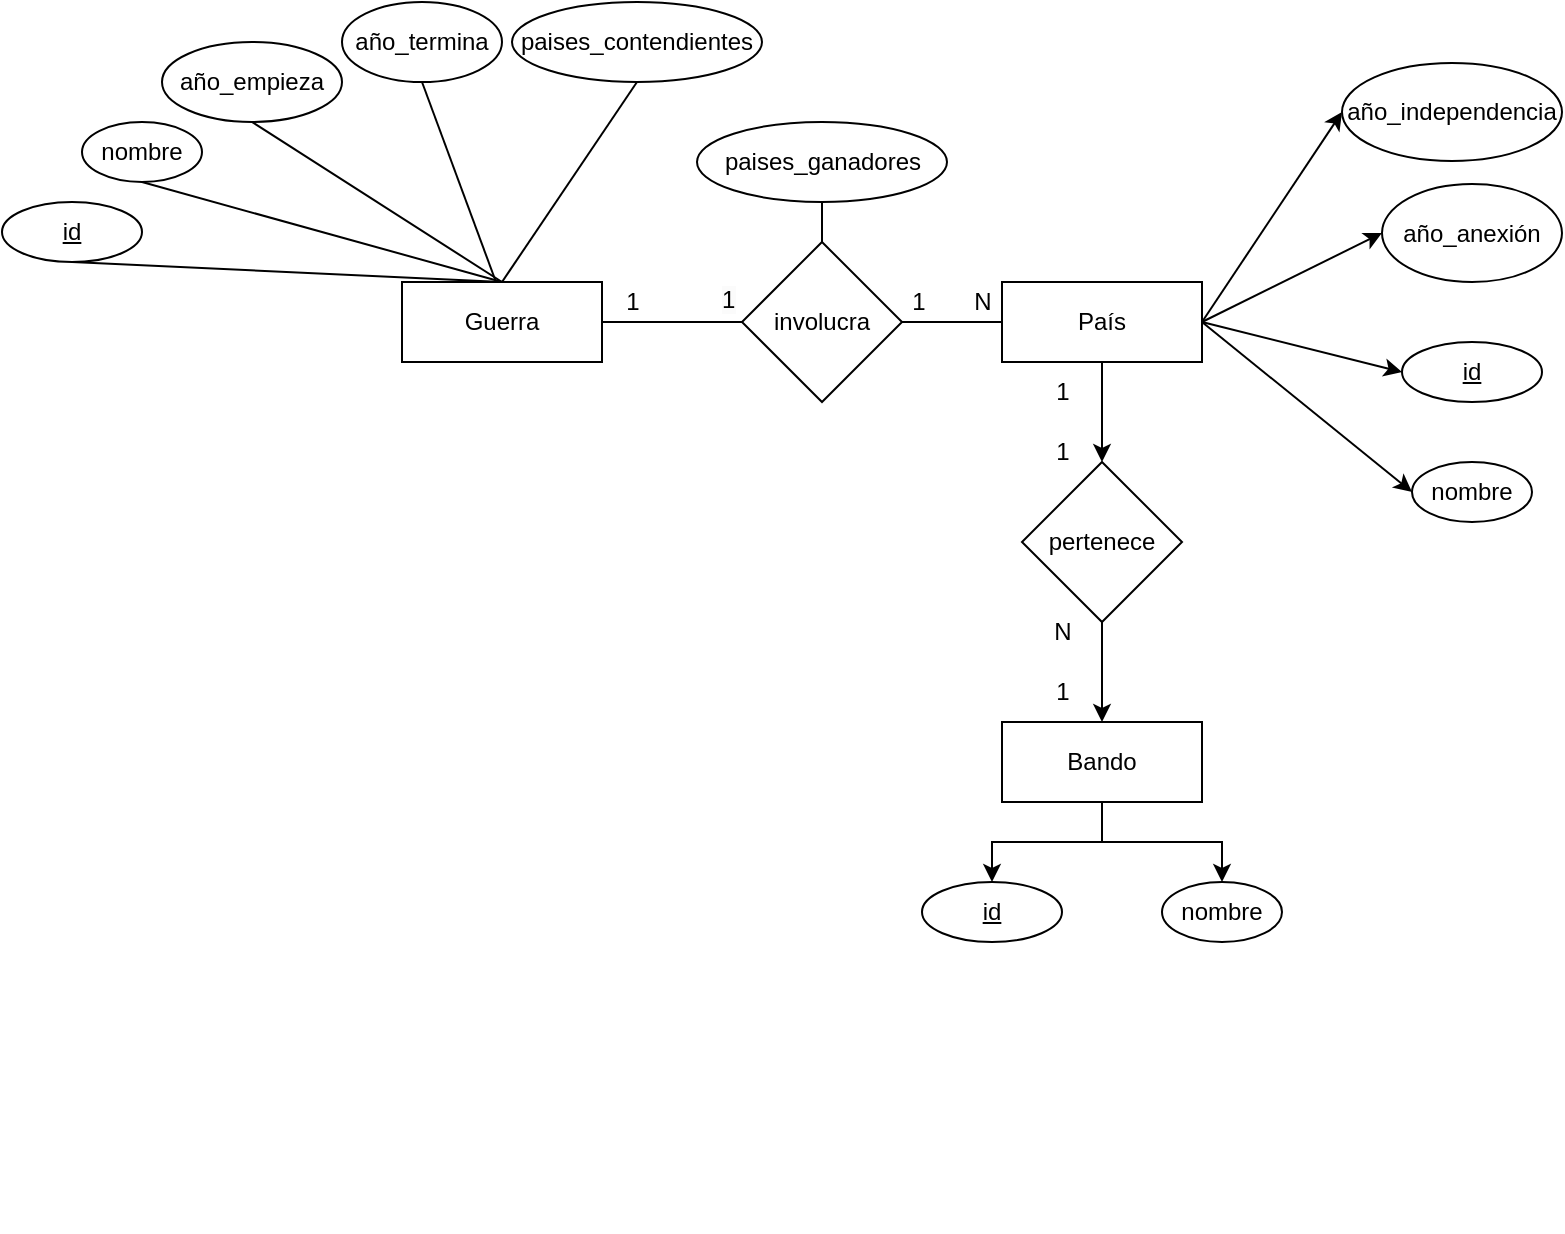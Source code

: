 <mxfile version="22.0.4" type="github">
  <diagram id="R2lEEEUBdFMjLlhIrx00" name="Page-1">
    <mxGraphModel dx="1562" dy="780" grid="1" gridSize="10" guides="1" tooltips="1" connect="1" arrows="1" fold="1" page="1" pageScale="1" pageWidth="850" pageHeight="1100" math="0" shadow="0" extFonts="Permanent Marker^https://fonts.googleapis.com/css?family=Permanent+Marker">
      <root>
        <mxCell id="0" />
        <mxCell id="1" parent="0" />
        <mxCell id="YkcznSgwTEbrxmabwpMd-50" style="edgeStyle=orthogonalEdgeStyle;rounded=0;orthogonalLoop=1;jettySize=auto;html=1;entryX=0.5;entryY=0;entryDx=0;entryDy=0;exitX=0.5;exitY=1;exitDx=0;exitDy=0;" parent="1" source="Iet_jWAJXBXSNBwaDiyG-2" target="YkcznSgwTEbrxmabwpMd-16" edge="1">
          <mxGeometry relative="1" as="geometry" />
        </mxCell>
        <mxCell id="Iet_jWAJXBXSNBwaDiyG-1" value="Guerra" style="whiteSpace=wrap;html=1;align=center;" parent="1" vertex="1">
          <mxGeometry x="80" y="180" width="100" height="40" as="geometry" />
        </mxCell>
        <mxCell id="YkcznSgwTEbrxmabwpMd-28" style="rounded=0;orthogonalLoop=1;jettySize=auto;html=1;entryX=0;entryY=0.5;entryDx=0;entryDy=0;exitX=1;exitY=0.5;exitDx=0;exitDy=0;" parent="1" source="Iet_jWAJXBXSNBwaDiyG-2" target="v6sRIm-AOsYsS7XoriZ_-8" edge="1">
          <mxGeometry relative="1" as="geometry" />
        </mxCell>
        <mxCell id="Iet_jWAJXBXSNBwaDiyG-2" value="País" style="whiteSpace=wrap;html=1;align=center;" parent="1" vertex="1">
          <mxGeometry x="380" y="180" width="100" height="40" as="geometry" />
        </mxCell>
        <mxCell id="AuWt5UhLa8Dw6wnDY-w8-2" value="año_empieza" style="ellipse;whiteSpace=wrap;html=1;" parent="1" vertex="1">
          <mxGeometry x="-40" y="60" width="90" height="40" as="geometry" />
        </mxCell>
        <mxCell id="Iet_jWAJXBXSNBwaDiyG-6" value="&lt;u&gt;id&lt;/u&gt;" style="ellipse;whiteSpace=wrap;html=1;align=center;" parent="1" vertex="1">
          <mxGeometry x="-120" y="140" width="70" height="30" as="geometry" />
        </mxCell>
        <mxCell id="AuWt5UhLa8Dw6wnDY-w8-1" value="año_termina" style="ellipse;whiteSpace=wrap;html=1;" parent="1" vertex="1">
          <mxGeometry x="50" y="40" width="80" height="40" as="geometry" />
        </mxCell>
        <mxCell id="Iet_jWAJXBXSNBwaDiyG-7" value="nombre" style="ellipse;whiteSpace=wrap;html=1;align=center;" parent="1" vertex="1">
          <mxGeometry x="-80" y="100" width="60" height="30" as="geometry" />
        </mxCell>
        <mxCell id="YkcznSgwTEbrxmabwpMd-1" value="" style="endArrow=none;html=1;rounded=0;entryX=1;entryY=0.5;entryDx=0;entryDy=0;" parent="1" target="Iet_jWAJXBXSNBwaDiyG-1" edge="1">
          <mxGeometry relative="1" as="geometry">
            <mxPoint x="250" y="200" as="sourcePoint" />
            <mxPoint x="140" y="190" as="targetPoint" />
          </mxGeometry>
        </mxCell>
        <mxCell id="YkcznSgwTEbrxmabwpMd-2" value="" style="endArrow=none;html=1;rounded=0;exitX=0;exitY=0.5;exitDx=0;exitDy=0;entryX=1;entryY=0.5;entryDx=0;entryDy=0;" parent="1" source="Iet_jWAJXBXSNBwaDiyG-2" target="YkcznSgwTEbrxmabwpMd-3" edge="1">
          <mxGeometry relative="1" as="geometry">
            <mxPoint x="250" y="210" as="sourcePoint" />
            <mxPoint x="350" y="200" as="targetPoint" />
          </mxGeometry>
        </mxCell>
        <mxCell id="YkcznSgwTEbrxmabwpMd-3" value="involucra" style="rhombus;whiteSpace=wrap;html=1;" parent="1" vertex="1">
          <mxGeometry x="250" y="160" width="80" height="80" as="geometry" />
        </mxCell>
        <mxCell id="YkcznSgwTEbrxmabwpMd-4" value="paises_contendientes" style="ellipse;whiteSpace=wrap;html=1;" parent="1" vertex="1">
          <mxGeometry x="135" y="40" width="125" height="40" as="geometry" />
        </mxCell>
        <mxCell id="YkcznSgwTEbrxmabwpMd-5" value="" style="endArrow=none;html=1;rounded=0;entryX=0.5;entryY=0;entryDx=0;entryDy=0;exitX=0.5;exitY=1;exitDx=0;exitDy=0;" parent="1" source="YkcznSgwTEbrxmabwpMd-4" target="Iet_jWAJXBXSNBwaDiyG-1" edge="1">
          <mxGeometry relative="1" as="geometry">
            <mxPoint x="15" y="140" as="sourcePoint" />
            <mxPoint x="140" y="190" as="targetPoint" />
          </mxGeometry>
        </mxCell>
        <mxCell id="YkcznSgwTEbrxmabwpMd-6" value="paises_ganadores" style="ellipse;whiteSpace=wrap;html=1;" parent="1" vertex="1">
          <mxGeometry x="227.5" y="100" width="125" height="40" as="geometry" />
        </mxCell>
        <mxCell id="YkcznSgwTEbrxmabwpMd-7" value="" style="endArrow=none;html=1;rounded=0;entryX=0.5;entryY=0;entryDx=0;entryDy=0;exitX=0.5;exitY=1;exitDx=0;exitDy=0;" parent="1" source="YkcznSgwTEbrxmabwpMd-6" target="YkcznSgwTEbrxmabwpMd-3" edge="1">
          <mxGeometry relative="1" as="geometry">
            <mxPoint x="283" y="100" as="sourcePoint" />
            <mxPoint x="140" y="190" as="targetPoint" />
          </mxGeometry>
        </mxCell>
        <mxCell id="YkcznSgwTEbrxmabwpMd-10" value="&lt;div style=&quot;font-size: 17px;&quot;&gt;&lt;br&gt;&lt;/div&gt;" style="text;html=1;align=center;verticalAlign=middle;resizable=0;points=[];autosize=1;strokeColor=none;fillColor=none;" parent="1" vertex="1">
          <mxGeometry x="125" y="625" width="20" height="30" as="geometry" />
        </mxCell>
        <mxCell id="YkcznSgwTEbrxmabwpMd-51" style="edgeStyle=orthogonalEdgeStyle;rounded=0;orthogonalLoop=1;jettySize=auto;html=1;entryX=0.5;entryY=0;entryDx=0;entryDy=0;" parent="1" source="YkcznSgwTEbrxmabwpMd-16" target="YkcznSgwTEbrxmabwpMd-42" edge="1">
          <mxGeometry relative="1" as="geometry" />
        </mxCell>
        <mxCell id="YkcznSgwTEbrxmabwpMd-16" value="pertenece" style="rhombus;whiteSpace=wrap;html=1;" parent="1" vertex="1">
          <mxGeometry x="390" y="270" width="80" height="80" as="geometry" />
        </mxCell>
        <mxCell id="v6sRIm-AOsYsS7XoriZ_-5" value="&lt;u&gt;id&lt;/u&gt;" style="ellipse;whiteSpace=wrap;html=1;align=center;" parent="1" vertex="1">
          <mxGeometry x="580" y="210" width="70" height="30" as="geometry" />
        </mxCell>
        <mxCell id="v6sRIm-AOsYsS7XoriZ_-8" value="año_independencia" style="ellipse;whiteSpace=wrap;html=1;align=center;" parent="1" vertex="1">
          <mxGeometry x="550" y="70.5" width="110" height="49" as="geometry" />
        </mxCell>
        <mxCell id="v6sRIm-AOsYsS7XoriZ_-13" value="año_anexión" style="ellipse;whiteSpace=wrap;html=1;align=center;" parent="1" vertex="1">
          <mxGeometry x="570" y="131" width="90" height="49" as="geometry" />
        </mxCell>
        <mxCell id="v6sRIm-AOsYsS7XoriZ_-19" value="nombre" style="ellipse;whiteSpace=wrap;html=1;align=center;" parent="1" vertex="1">
          <mxGeometry x="585" y="270" width="60" height="30" as="geometry" />
        </mxCell>
        <mxCell id="YkcznSgwTEbrxmabwpMd-19" value="" style="endArrow=none;html=1;rounded=0;entryX=0.5;entryY=0;entryDx=0;entryDy=0;exitX=0.5;exitY=1;exitDx=0;exitDy=0;" parent="1" source="AuWt5UhLa8Dw6wnDY-w8-1" edge="1">
          <mxGeometry relative="1" as="geometry">
            <mxPoint x="225" y="120" as="sourcePoint" />
            <mxPoint x="127" y="180" as="targetPoint" />
          </mxGeometry>
        </mxCell>
        <mxCell id="YkcznSgwTEbrxmabwpMd-20" value="" style="endArrow=none;html=1;rounded=0;entryX=0.5;entryY=0;entryDx=0;entryDy=0;exitX=0.5;exitY=1;exitDx=0;exitDy=0;" parent="1" source="AuWt5UhLa8Dw6wnDY-w8-2" target="Iet_jWAJXBXSNBwaDiyG-1" edge="1">
          <mxGeometry relative="1" as="geometry">
            <mxPoint x="348" y="130" as="sourcePoint" />
            <mxPoint x="140" y="190" as="targetPoint" />
          </mxGeometry>
        </mxCell>
        <mxCell id="YkcznSgwTEbrxmabwpMd-21" value="" style="endArrow=none;html=1;rounded=0;entryX=0.5;entryY=0;entryDx=0;entryDy=0;exitX=0.5;exitY=1;exitDx=0;exitDy=0;" parent="1" source="Iet_jWAJXBXSNBwaDiyG-7" target="Iet_jWAJXBXSNBwaDiyG-1" edge="1">
          <mxGeometry relative="1" as="geometry">
            <mxPoint x="358" y="140" as="sourcePoint" />
            <mxPoint x="150" y="200" as="targetPoint" />
          </mxGeometry>
        </mxCell>
        <mxCell id="YkcznSgwTEbrxmabwpMd-22" value="" style="endArrow=none;html=1;rounded=0;entryX=0.5;entryY=1;entryDx=0;entryDy=0;exitX=0.5;exitY=0;exitDx=0;exitDy=0;" parent="1" source="Iet_jWAJXBXSNBwaDiyG-1" target="Iet_jWAJXBXSNBwaDiyG-6" edge="1">
          <mxGeometry relative="1" as="geometry">
            <mxPoint x="368" y="150" as="sourcePoint" />
            <mxPoint x="160" y="210" as="targetPoint" />
          </mxGeometry>
        </mxCell>
        <mxCell id="YkcznSgwTEbrxmabwpMd-25" style="edgeStyle=orthogonalEdgeStyle;rounded=0;orthogonalLoop=1;jettySize=auto;html=1;exitX=0.5;exitY=1;exitDx=0;exitDy=0;" parent="1" edge="1">
          <mxGeometry relative="1" as="geometry">
            <mxPoint x="192.5" y="565" as="sourcePoint" />
            <mxPoint x="192.5" y="565" as="targetPoint" />
          </mxGeometry>
        </mxCell>
        <mxCell id="YkcznSgwTEbrxmabwpMd-29" style="rounded=0;orthogonalLoop=1;jettySize=auto;html=1;entryX=0;entryY=0.5;entryDx=0;entryDy=0;exitX=1;exitY=0.5;exitDx=0;exitDy=0;" parent="1" source="Iet_jWAJXBXSNBwaDiyG-2" target="v6sRIm-AOsYsS7XoriZ_-13" edge="1">
          <mxGeometry relative="1" as="geometry">
            <mxPoint x="463" y="190" as="sourcePoint" />
            <mxPoint x="560" y="105" as="targetPoint" />
          </mxGeometry>
        </mxCell>
        <mxCell id="YkcznSgwTEbrxmabwpMd-30" style="rounded=0;orthogonalLoop=1;jettySize=auto;html=1;entryX=0;entryY=0.5;entryDx=0;entryDy=0;exitX=1;exitY=0.5;exitDx=0;exitDy=0;" parent="1" source="Iet_jWAJXBXSNBwaDiyG-2" target="v6sRIm-AOsYsS7XoriZ_-5" edge="1">
          <mxGeometry relative="1" as="geometry">
            <mxPoint x="473" y="200" as="sourcePoint" />
            <mxPoint x="570" y="115" as="targetPoint" />
          </mxGeometry>
        </mxCell>
        <mxCell id="YkcznSgwTEbrxmabwpMd-31" style="rounded=0;orthogonalLoop=1;jettySize=auto;html=1;exitX=1;exitY=0.5;exitDx=0;exitDy=0;entryX=0;entryY=0.5;entryDx=0;entryDy=0;" parent="1" source="Iet_jWAJXBXSNBwaDiyG-2" target="v6sRIm-AOsYsS7XoriZ_-19" edge="1">
          <mxGeometry relative="1" as="geometry">
            <mxPoint x="483" y="210" as="sourcePoint" />
            <mxPoint x="580" y="280" as="targetPoint" />
          </mxGeometry>
        </mxCell>
        <mxCell id="YkcznSgwTEbrxmabwpMd-32" value="1" style="text;html=1;align=center;verticalAlign=middle;resizable=0;points=[];autosize=1;strokeColor=none;fillColor=none;" parent="1" vertex="1">
          <mxGeometry x="322.5" y="175" width="30" height="30" as="geometry" />
        </mxCell>
        <mxCell id="YkcznSgwTEbrxmabwpMd-33" value="N" style="text;html=1;align=center;verticalAlign=middle;resizable=0;points=[];autosize=1;strokeColor=none;fillColor=none;" parent="1" vertex="1">
          <mxGeometry x="355" y="175" width="30" height="30" as="geometry" />
        </mxCell>
        <mxCell id="YkcznSgwTEbrxmabwpMd-34" value="1" style="text;html=1;align=center;verticalAlign=middle;resizable=0;points=[];autosize=1;strokeColor=none;fillColor=none;" parent="1" vertex="1">
          <mxGeometry x="180" y="175" width="30" height="30" as="geometry" />
        </mxCell>
        <mxCell id="YkcznSgwTEbrxmabwpMd-35" value="&lt;span style=&quot;color: rgb(0, 0, 0); font-family: Helvetica; font-size: 12px; font-style: normal; font-variant-ligatures: normal; font-variant-caps: normal; font-weight: 400; letter-spacing: normal; orphans: 2; text-align: center; text-indent: 0px; text-transform: none; widows: 2; word-spacing: 0px; -webkit-text-stroke-width: 0px; background-color: rgb(251, 251, 251); text-decoration-thickness: initial; text-decoration-style: initial; text-decoration-color: initial; float: none; display: inline !important;&quot;&gt;1&lt;/span&gt;" style="text;whiteSpace=wrap;html=1;" parent="1" vertex="1">
          <mxGeometry x="237.5" y="175" width="12.5" height="20" as="geometry" />
        </mxCell>
        <mxCell id="YkcznSgwTEbrxmabwpMd-47" style="edgeStyle=orthogonalEdgeStyle;rounded=0;orthogonalLoop=1;jettySize=auto;html=1;exitX=0.5;exitY=1;exitDx=0;exitDy=0;entryX=0.5;entryY=0;entryDx=0;entryDy=0;" parent="1" source="YkcznSgwTEbrxmabwpMd-42" target="YkcznSgwTEbrxmabwpMd-43" edge="1">
          <mxGeometry relative="1" as="geometry" />
        </mxCell>
        <mxCell id="YkcznSgwTEbrxmabwpMd-48" style="edgeStyle=orthogonalEdgeStyle;rounded=0;orthogonalLoop=1;jettySize=auto;html=1;entryX=0.5;entryY=0;entryDx=0;entryDy=0;" parent="1" source="YkcznSgwTEbrxmabwpMd-42" target="YkcznSgwTEbrxmabwpMd-45" edge="1">
          <mxGeometry relative="1" as="geometry" />
        </mxCell>
        <mxCell id="YkcznSgwTEbrxmabwpMd-42" value="Bando" style="whiteSpace=wrap;html=1;align=center;" parent="1" vertex="1">
          <mxGeometry x="380" y="400" width="100" height="40" as="geometry" />
        </mxCell>
        <mxCell id="YkcznSgwTEbrxmabwpMd-43" value="&lt;u&gt;id&lt;/u&gt;" style="ellipse;whiteSpace=wrap;html=1;align=center;" parent="1" vertex="1">
          <mxGeometry x="340" y="480" width="70" height="30" as="geometry" />
        </mxCell>
        <mxCell id="YkcznSgwTEbrxmabwpMd-45" value="nombre" style="ellipse;whiteSpace=wrap;html=1;align=center;" parent="1" vertex="1">
          <mxGeometry x="460" y="480" width="60" height="30" as="geometry" />
        </mxCell>
        <mxCell id="YkcznSgwTEbrxmabwpMd-52" value="1" style="text;html=1;align=center;verticalAlign=middle;resizable=0;points=[];autosize=1;strokeColor=none;fillColor=none;" parent="1" vertex="1">
          <mxGeometry x="395" y="370" width="30" height="30" as="geometry" />
        </mxCell>
        <mxCell id="YkcznSgwTEbrxmabwpMd-53" value="N" style="text;html=1;align=center;verticalAlign=middle;resizable=0;points=[];autosize=1;strokeColor=none;fillColor=none;" parent="1" vertex="1">
          <mxGeometry x="395" y="340" width="30" height="30" as="geometry" />
        </mxCell>
        <mxCell id="YkcznSgwTEbrxmabwpMd-54" value="1" style="text;html=1;align=center;verticalAlign=middle;resizable=0;points=[];autosize=1;strokeColor=none;fillColor=none;" parent="1" vertex="1">
          <mxGeometry x="395" y="220" width="30" height="30" as="geometry" />
        </mxCell>
        <mxCell id="YkcznSgwTEbrxmabwpMd-55" value="1" style="text;html=1;align=center;verticalAlign=middle;resizable=0;points=[];autosize=1;strokeColor=none;fillColor=none;" parent="1" vertex="1">
          <mxGeometry x="395" y="250" width="30" height="30" as="geometry" />
        </mxCell>
      </root>
    </mxGraphModel>
  </diagram>
</mxfile>
